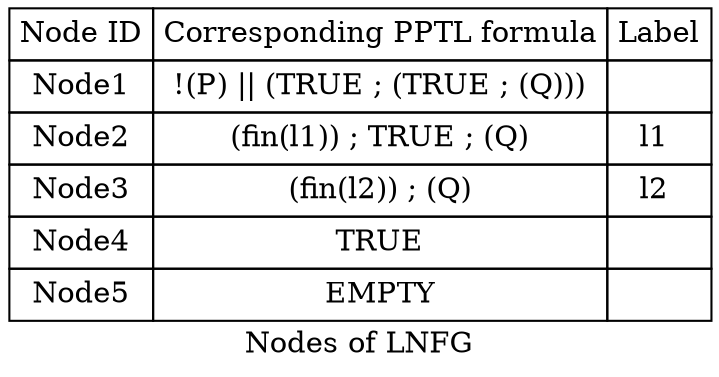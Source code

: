 digraph G{
color=lightgrey;
style=filled;
label="Nodes of LNFG";
a[shape=none,margin=0,label=<
<TABLE BORDER="0" CELLBORDER="1" CELLSPACING="0" CELLPADDING="4">
<TR><TD>Node ID</TD><TD>Corresponding PPTL formula</TD><TD>Label</TD></TR>
<TR><TD>Node1</TD><TD>!(P) || (TRUE ; (TRUE ; (Q)))</TD><TD></TD>
</TR>
<TR><TD>Node2</TD><TD>(fin(l1)) ; TRUE ; (Q)</TD><TD>l1 </TD>
</TR>
<TR><TD>Node3</TD><TD>(fin(l2)) ; (Q)</TD><TD>l2 </TD>
</TR>
<TR><TD>Node4</TD><TD>TRUE</TD><TD></TD>
</TR>
<TR><TD>Node5</TD><TD>EMPTY</TD><TD></TD>
</TR>
</TABLE>>];
}
